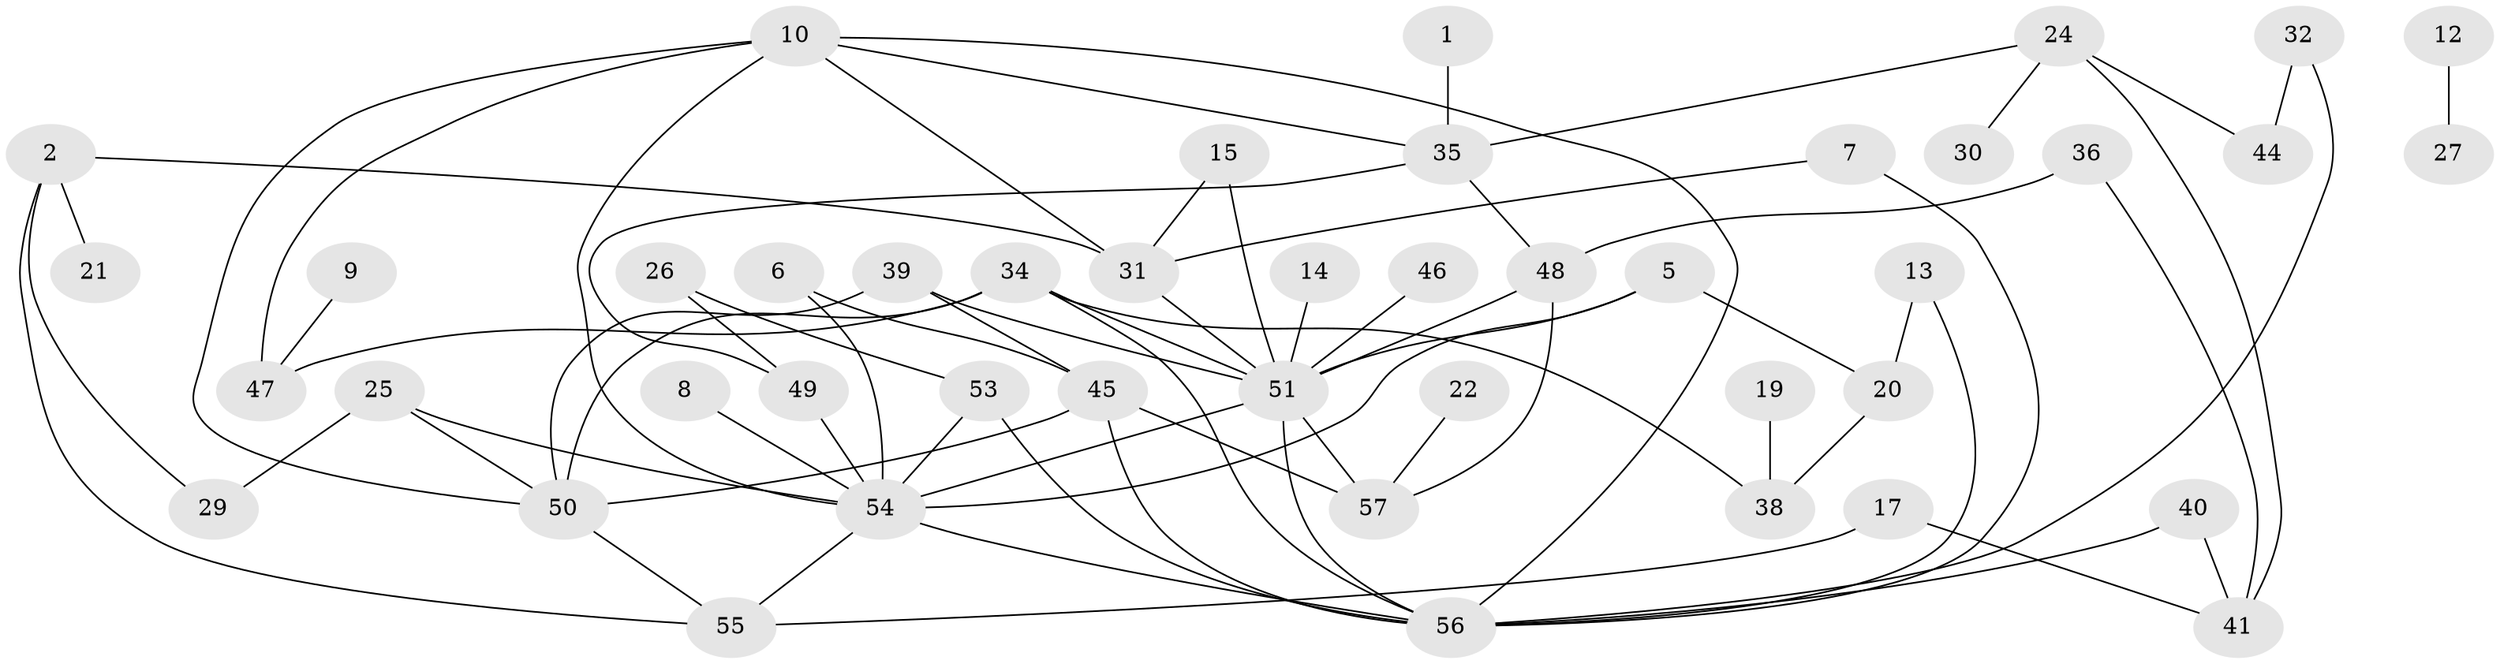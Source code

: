 // original degree distribution, {3: 0.168141592920354, 1: 0.21238938053097345, 2: 0.336283185840708, 4: 0.11504424778761062, 0: 0.08849557522123894, 5: 0.04424778761061947, 8: 0.008849557522123894, 7: 0.017699115044247787, 6: 0.008849557522123894}
// Generated by graph-tools (version 1.1) at 2025/49/03/09/25 03:49:12]
// undirected, 45 vertices, 72 edges
graph export_dot {
graph [start="1"]
  node [color=gray90,style=filled];
  1;
  2;
  5;
  6;
  7;
  8;
  9;
  10;
  12;
  13;
  14;
  15;
  17;
  19;
  20;
  21;
  22;
  24;
  25;
  26;
  27;
  29;
  30;
  31;
  32;
  34;
  35;
  36;
  38;
  39;
  40;
  41;
  44;
  45;
  46;
  47;
  48;
  49;
  50;
  51;
  53;
  54;
  55;
  56;
  57;
  1 -- 35 [weight=1.0];
  2 -- 21 [weight=1.0];
  2 -- 29 [weight=1.0];
  2 -- 31 [weight=1.0];
  2 -- 55 [weight=1.0];
  5 -- 20 [weight=1.0];
  5 -- 51 [weight=1.0];
  5 -- 54 [weight=1.0];
  6 -- 45 [weight=1.0];
  6 -- 54 [weight=1.0];
  7 -- 31 [weight=1.0];
  7 -- 56 [weight=1.0];
  8 -- 54 [weight=1.0];
  9 -- 47 [weight=1.0];
  10 -- 31 [weight=1.0];
  10 -- 35 [weight=1.0];
  10 -- 47 [weight=1.0];
  10 -- 50 [weight=1.0];
  10 -- 54 [weight=1.0];
  10 -- 56 [weight=1.0];
  12 -- 27 [weight=1.0];
  13 -- 20 [weight=1.0];
  13 -- 56 [weight=1.0];
  14 -- 51 [weight=1.0];
  15 -- 31 [weight=1.0];
  15 -- 51 [weight=1.0];
  17 -- 41 [weight=1.0];
  17 -- 55 [weight=1.0];
  19 -- 38 [weight=1.0];
  20 -- 38 [weight=1.0];
  22 -- 57 [weight=1.0];
  24 -- 30 [weight=1.0];
  24 -- 35 [weight=1.0];
  24 -- 41 [weight=1.0];
  24 -- 44 [weight=1.0];
  25 -- 29 [weight=1.0];
  25 -- 50 [weight=1.0];
  25 -- 54 [weight=1.0];
  26 -- 49 [weight=1.0];
  26 -- 53 [weight=1.0];
  31 -- 51 [weight=1.0];
  32 -- 44 [weight=1.0];
  32 -- 56 [weight=1.0];
  34 -- 38 [weight=1.0];
  34 -- 47 [weight=1.0];
  34 -- 50 [weight=1.0];
  34 -- 51 [weight=1.0];
  34 -- 56 [weight=1.0];
  35 -- 48 [weight=1.0];
  35 -- 49 [weight=1.0];
  36 -- 41 [weight=1.0];
  36 -- 48 [weight=1.0];
  39 -- 45 [weight=1.0];
  39 -- 50 [weight=1.0];
  39 -- 51 [weight=1.0];
  40 -- 41 [weight=1.0];
  40 -- 56 [weight=2.0];
  45 -- 50 [weight=1.0];
  45 -- 56 [weight=1.0];
  45 -- 57 [weight=1.0];
  46 -- 51 [weight=1.0];
  48 -- 51 [weight=1.0];
  48 -- 57 [weight=1.0];
  49 -- 54 [weight=1.0];
  50 -- 55 [weight=1.0];
  51 -- 54 [weight=1.0];
  51 -- 56 [weight=1.0];
  51 -- 57 [weight=2.0];
  53 -- 54 [weight=1.0];
  53 -- 56 [weight=2.0];
  54 -- 55 [weight=1.0];
  54 -- 56 [weight=1.0];
}
